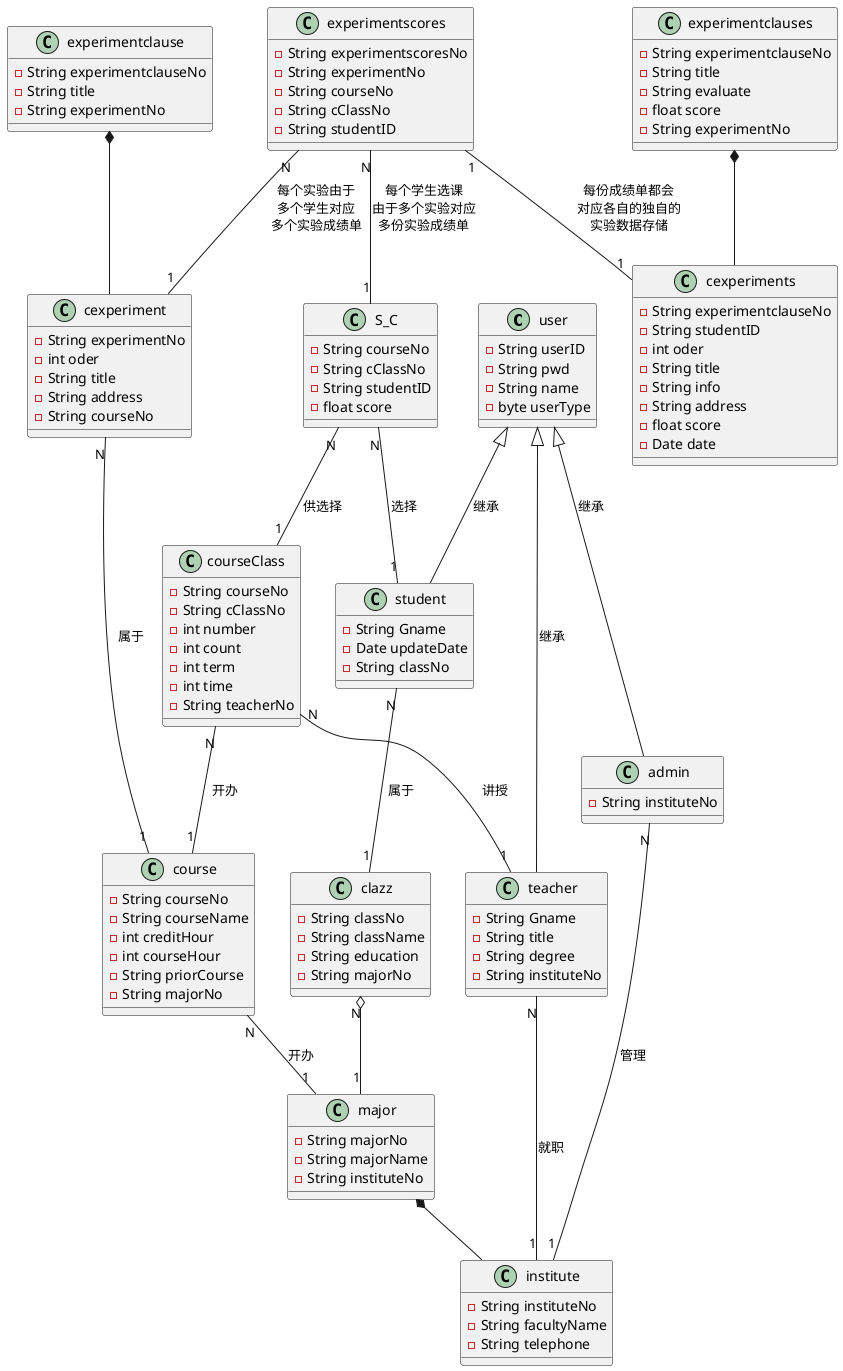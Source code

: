 @startuml 实验管理平台类图
class user{
    -String userID
    -String pwd
    -String name
    -byte userType
}
class student{
    -String Gname
    -Date updateDate
    -String classNo
}
class teacher{
    -String Gname
    -String title
    -String degree
    -String instituteNo
}
class admin{
    -String instituteNo
}
class clazz{
    -String classNo
    -String className
    -String education
    -String majorNo
}
class major{
    -String majorNo
    -String majorName
    -String instituteNo
}
class institute{
    -String instituteNo
    -String facultyName
    -String telephone
}
class course{
    -String courseNo
    -String courseName
    -int creditHour
    -int courseHour
    -String priorCourse
    -String majorNo
}
class courseClass{
    -String courseNo
    -String cClassNo
    -int number
    -int count
    -int term
    -int time
    -String teacherNo
}
class S_C{
    -String courseNo
    -String cClassNo
    -String studentID
    -float score
}

class cexperiment{
    -String experimentNo
    -int oder
    -String title
    -String address
    -String courseNo
}

class experimentclause{
    -String experimentclauseNo
    -String title
    -String experimentNo
}

class cexperiments{
    -String experimentclauseNo
    -String studentID
    -int oder
    -String title
    -String info
    -String address
    -float score
    -Date date
}
class experimentclauses{
    -String experimentclauseNo
    -String title
    -String evaluate
    -float score
    -String experimentNo
}
class experimentscores{
    -String experimentscoresNo
    -String experimentNo
    -String courseNo
    -String cClassNo
    -String studentID
}
student -up-|> user:继承
teacher -up-|> user:继承
admin -up-|> user:继承
student "N" -- "1" clazz:属于
clazz "N" o-- "1" major
major *-- institute
teacher "N" -- "1" institute:就职
admin "N" -- "1" institute:管理
S_C "N" -- "1" student:选择
S_C "N" -- "1" courseClass:供选择
courseClass "N" -- "1" course:开办
courseClass "N" -- "1" teacher:讲授
course "N" -- "1" major:开办
experimentclause *-- cexperiment
cexperiment "N" -- "1" course:属于
experimentscores "N" -- "1" S_C:每个学生选课\n由于多个实验对应\n多份实验成绩单
experimentscores "N" -- "1" cexperiment:每个实验由于\n多个学生对应\n多个实验成绩单
experimentclauses *-- cexperiments
experimentscores "1"--"1" cexperiments:每份成绩单都会\n对应各自的独自的\n实验数据存储
@enduml
